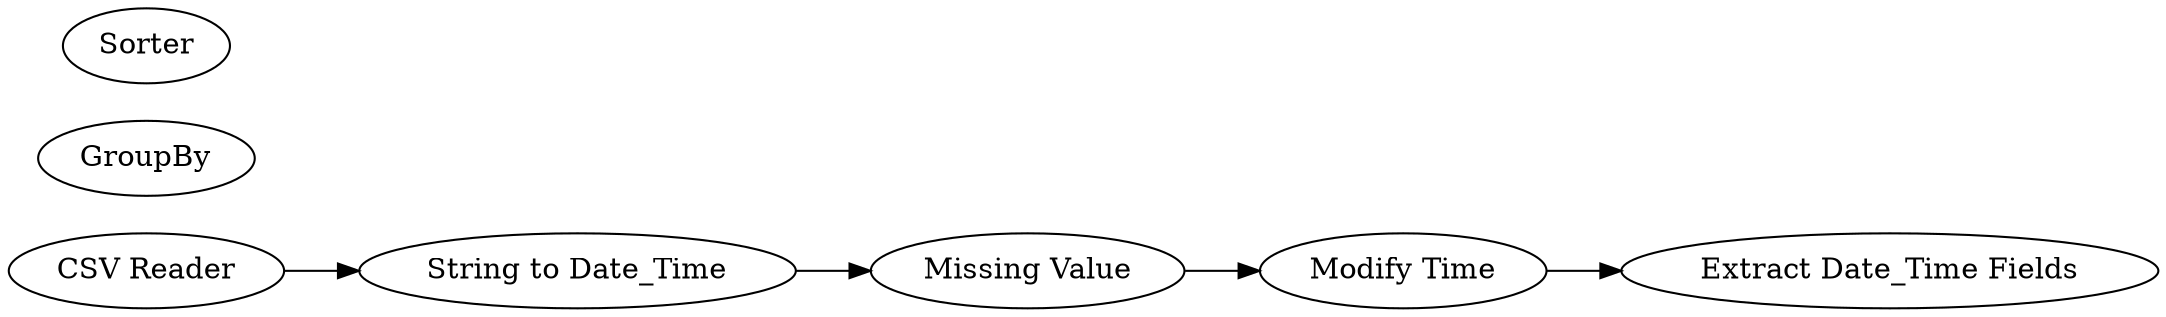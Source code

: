 digraph {
	1 [label="CSV Reader"]
	2 [label="String to Date_Time"]
	3 [label="Missing Value"]
	4 [label="Modify Time"]
	5 [label="Extract Date_Time Fields"]
	6 [label=GroupBy]
	7 [label=Sorter]
	1 -> 2
	2 -> 3
	3 -> 4
	4 -> 5
	rankdir=LR
}
